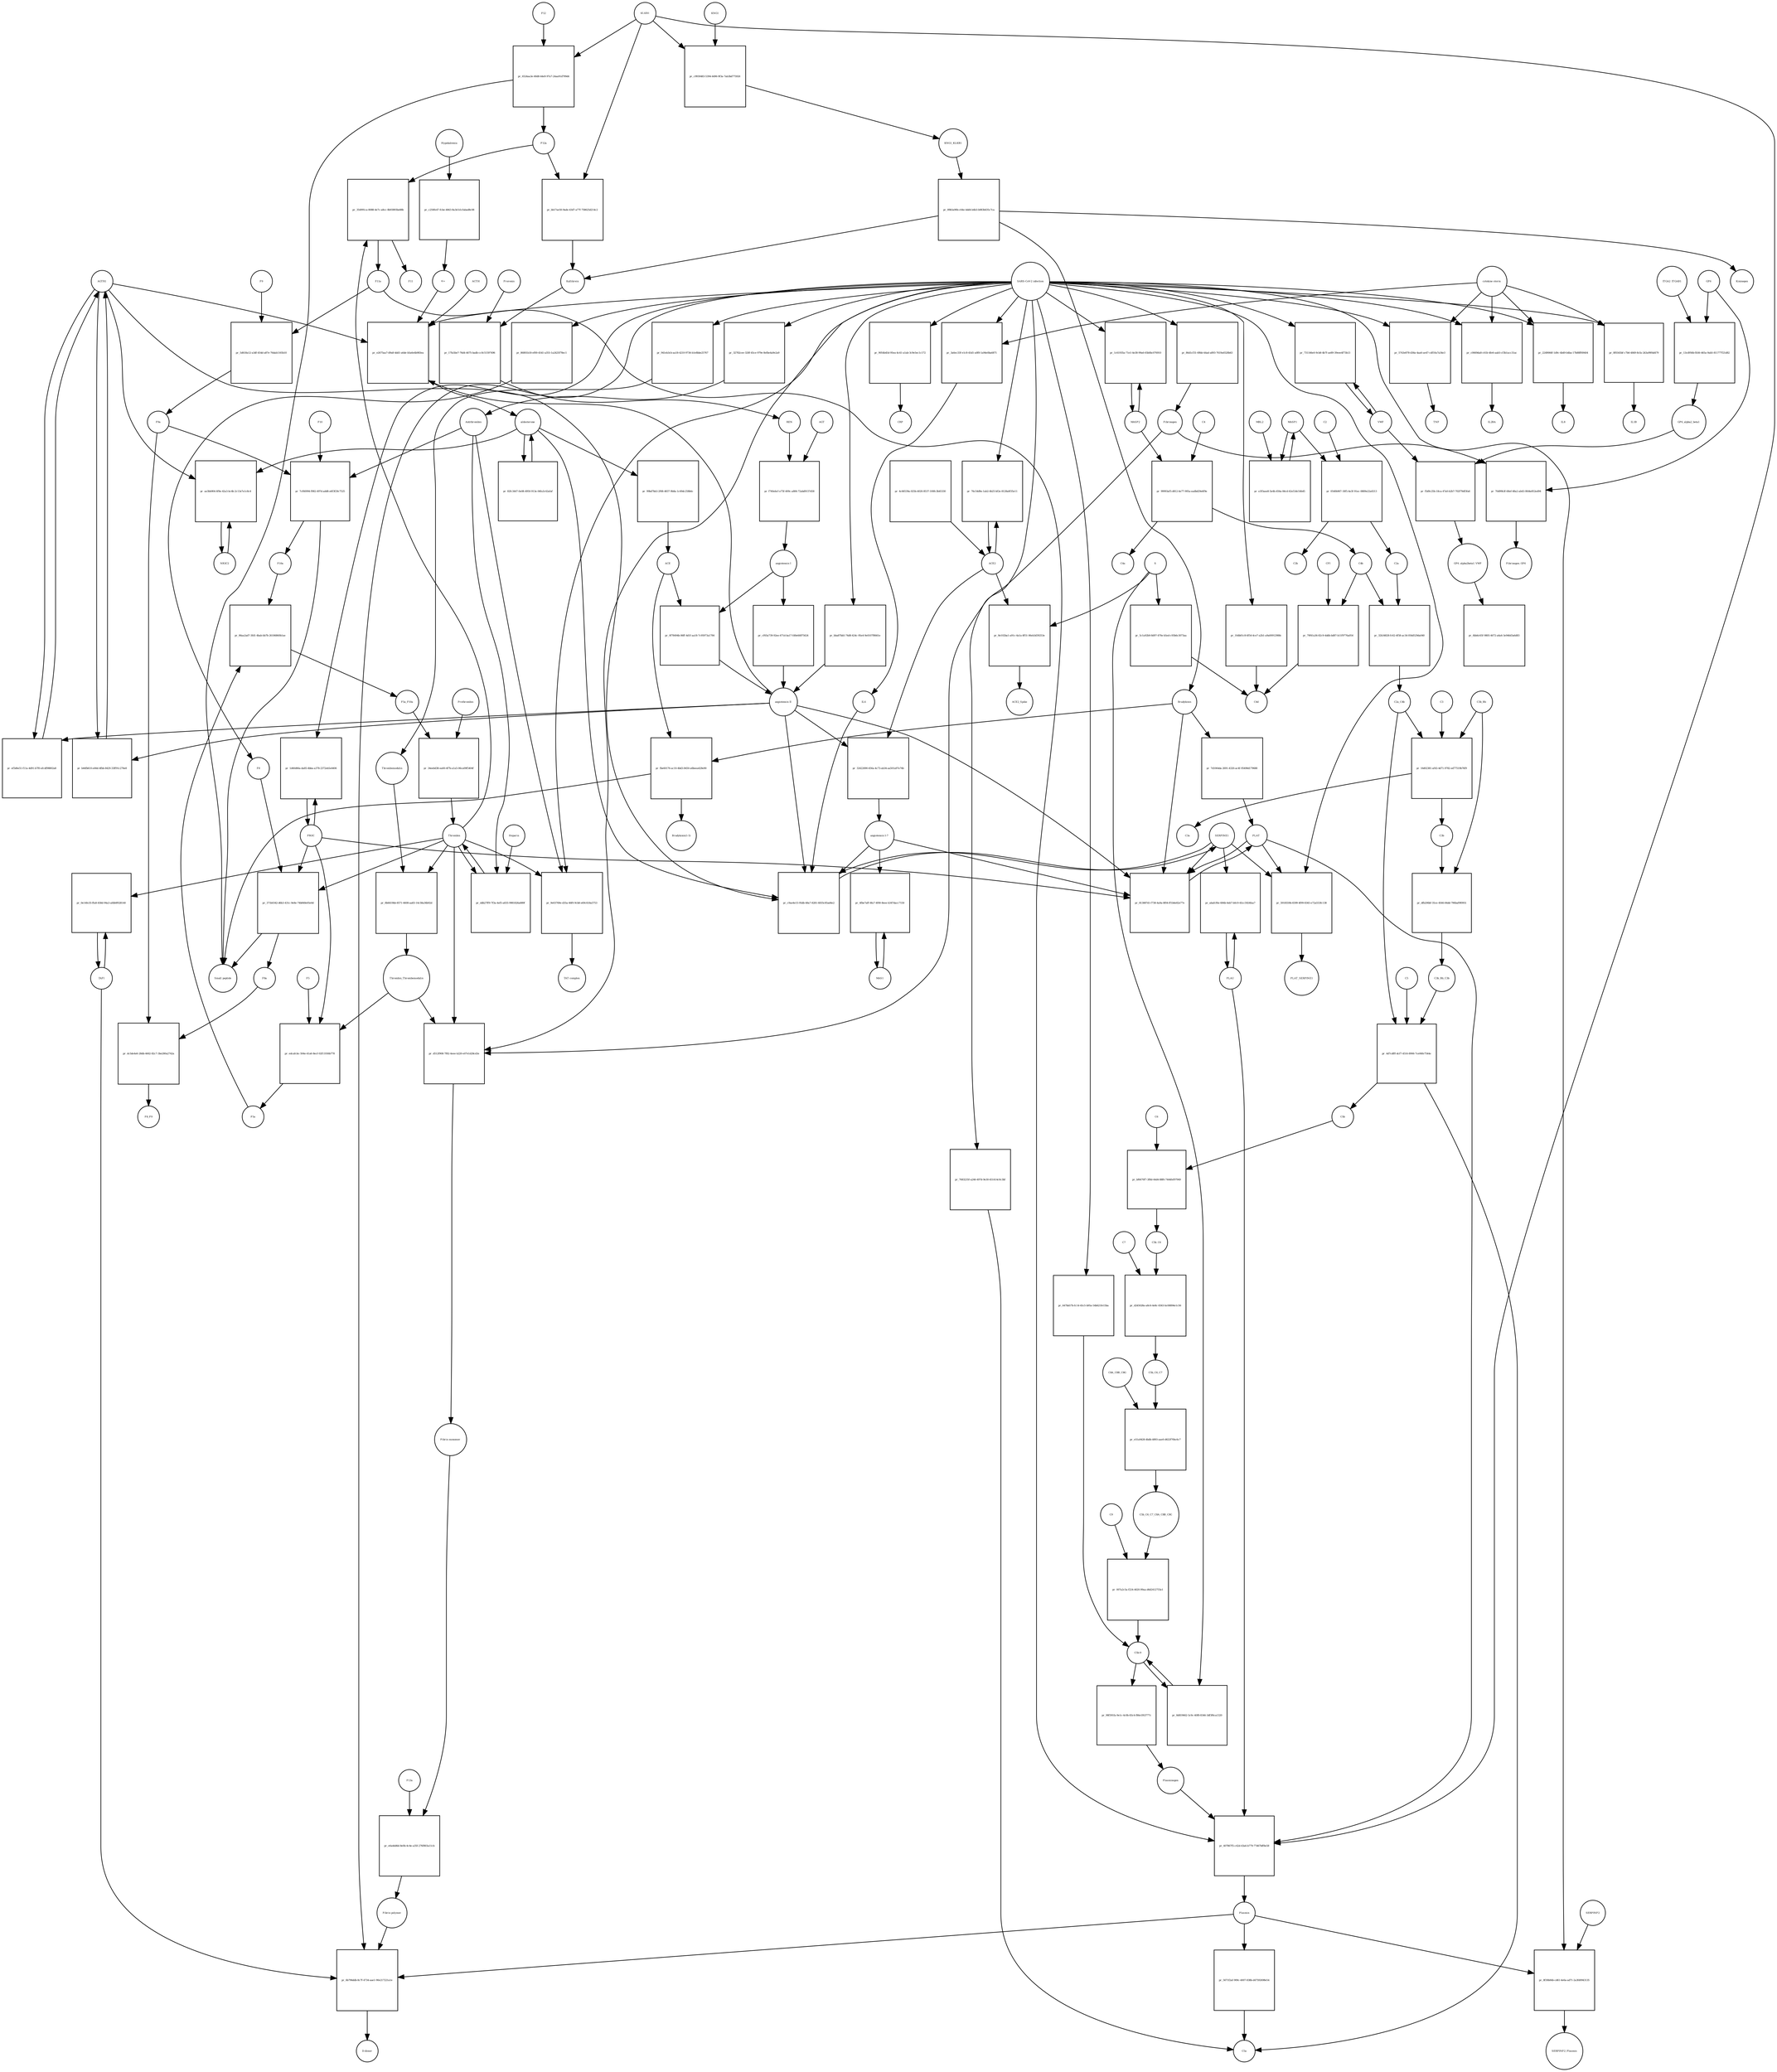 strict digraph  {
F8 [annotation="urn_miriam_hgnc_3546|urn_miriam_taxonomy_9606", bipartite=0, cls=macromolecule, fontsize=4, label=F8, shape=circle];
"pr_371b0342-d6b3-431c-9e8e-74b848e05e0d" [annotation="", bipartite=1, cls=process, fontsize=4, label="pr_371b0342-d6b3-431c-9e8e-74b848e05e0d", shape=square];
"Small peptide" [annotation=urn_miriam_mesh_D010446, bipartite=0, cls=macromolecule, fontsize=4, label="Small peptide", shape=circle];
F8a [annotation="urn_miriam_hgnc.symbol_F8|urn_miriam_mesh_D015944|urn_miriam_taxonomy_9606", bipartite=0, cls=macromolecule, fontsize=4, label=F8a, shape=circle];
Thrombin [annotation="urn_miriam_hgnc_3535|urn_miriam_taxonomy_9606", bipartite=0, cls=macromolecule, fontsize=4, label=Thrombin, shape=circle];
PROC [annotation="urn_miriam_hgnc_9451|urn_miriam_taxonomy_9606", bipartite=0, cls=macromolecule, fontsize=4, label=PROC, shape=circle];
AGTR1 [annotation=urn_miriam_hgnc_336, bipartite=0, cls=macromolecule, fontsize=4, label=AGTR1, shape=circle];
"pr_ef5d6e51-f11a-4d91-b7f0-efcdf98802a8" [annotation="", bipartite=1, cls=process, fontsize=4, label="pr_ef5d6e51-f11a-4d91-b7f0-efcdf98802a8", shape=square];
"angiotensin II" [annotation="urn_miriam_obo.chebi_CHEBI%3A2718|urn_miriam_taxonomy_9606", bipartite=0, cls="simple chemical", fontsize=4, label="angiotensin II", shape=circle];
NR3C2 [annotation="", bipartite=0, cls=macromolecule, fontsize=4, label=NR3C2, shape=circle];
"pr_ae3bb904-6f9e-42a3-bc4b-2c13e7e1c8c4" [annotation="", bipartite=1, cls=process, fontsize=4, label="pr_ae3bb904-6f9e-42a3-bc4b-2c13e7e1c8c4", shape=square];
aldosterone [annotation="urn_miriam_obo.chebi_CHEBI%3A27584", bipartite=0, cls="simple chemical", fontsize=4, label=aldosterone, shape=circle];
"pr_82fc3447-0e08-4950-913e-04fa3c42afaf" [annotation="", bipartite=1, cls=process, fontsize=4, label="pr_82fc3447-0e08-4950-913e-04fa3c42afaf", shape=square];
SERPINE1 [annotation="", bipartite=0, cls=macromolecule, fontsize=4, label=SERPINE1, shape=circle];
"pr_c9ae4e15-95db-48a7-8281-6835c85ad4e2" [annotation="", bipartite=1, cls=process, fontsize=4, label="pr_c9ae4e15-95db-48a7-8281-6835c85ad4e2", shape=square];
"angiotensin I-7" [annotation="urn_miriam_obo.chebi_CHEBI%3A55438|urn_miriam_taxonomy_9606", bipartite=0, cls="simple chemical", fontsize=4, label="angiotensin I-7", shape=circle];
IL6 [annotation="urn_miriam_hgnc_6018|urn_miriam_taxonomy_9606", bipartite=0, cls=macromolecule, fontsize=4, label=IL6, shape=circle];
"pr_e2675aa7-d9a8-4dd1-a6de-b5a6e4b983ea" [annotation="", bipartite=1, cls=process, fontsize=4, label="pr_e2675aa7-d9a8-4dd1-a6de-b5a6e4b983ea", shape=square];
"SARS-CoV-2 infection" [annotation="urn_miriam_taxonomy_2697049|urn_miriam_mesh_D012327", bipartite=0, cls=phenotype, fontsize=4, label="SARS-CoV-2 infection", shape=circle];
"K+" [annotation="urn_miriam_obo.chebi_CHEBI%3A29103", bipartite=0, cls="simple chemical", fontsize=4, label="K+", shape=circle];
ACTH [annotation=urn_miriam_hgnc_9201, bipartite=0, cls="simple chemical", fontsize=4, label=ACTH, shape=circle];
"pr_bba87bb5-74d8-424c-95e4-9e0107f8661e" [annotation="", bipartite=1, cls=process, fontsize=4, label="pr_bba87bb5-74d8-424c-95e4-9e0107f8661e", shape=square];
Bradykinin [annotation="urn_miriam_obo.chebi_CHEBI%3A3165|urn_miriam_taxonomy_9606", bipartite=0, cls=macromolecule, fontsize=4, label=Bradykinin, shape=circle];
"pr_fbe60176-ac10-4bd3-8450-a6beea428e90" [annotation="", bipartite=1, cls=process, fontsize=4, label="pr_fbe60176-ac10-4bd3-8450-a6beea428e90", shape=square];
"Bradykinin(1-5)" [annotation="urn_miriam_mesh_C079000|urn_miriam_taxonomy_9606", bipartite=0, cls=macromolecule, fontsize=4, label="Bradykinin(1-5)", shape=circle];
ACE [annotation="urn_miriam_hgnc_2707|urn_miriam_taxonomy_9606", bipartite=0, cls=macromolecule, fontsize=4, label=ACE, shape=circle];
"pr_7d1064da-2691-4320-ac4f-95498d179688" [annotation="", bipartite=1, cls=process, fontsize=4, label="pr_7d1064da-2691-4320-ac4f-95498d179688", shape=square];
PLAT [annotation="urn_miriam_hgnc_9051|urn_miriam_taxonomy_9606", bipartite=0, cls=macromolecule, fontsize=4, label=PLAT, shape=circle];
"pr_b44fb610-e66d-4fbb-8429-33ff91c276e8" [annotation="", bipartite=1, cls=process, fontsize=4, label="pr_b44fb610-e66d-4fbb-8429-33ff91c276e8", shape=square];
MAS1 [annotation="", bipartite=0, cls=macromolecule, fontsize=4, label=MAS1, shape=circle];
"pr_4fbe7aff-8fa7-4f00-8eee-b347dacc7150" [annotation="", bipartite=1, cls=process, fontsize=4, label="pr_4fbe7aff-8fa7-4f00-8eee-b347dacc7150", shape=square];
Fibrinogen [annotation="urn_miriam_pubmed_19296670|urn_miriam_obo.go_GO%3A0005577|urn_miriam_hgnc_3661|urn_miriam_hgnc_3662|urn_miriam_hgnc_3694|urn_miriam_taxonomy_9606", bipartite=0, cls=complex, fontsize=4, label=Fibrinogen, shape=circle];
"pr_70d99b3f-68ef-48a2-ab43-0fd4e852ed94" [annotation="", bipartite=1, cls=process, fontsize=4, label="pr_70d99b3f-68ef-48a2-ab43-0fd4e852ed94", shape=square];
GP6 [annotation="urn_miriam_hgnc_HGNC%3A14388|urn_miriam_taxonomy_9606", bipartite=0, cls=macromolecule, fontsize=4, label=GP6, shape=circle];
Fibrinogen_GP6 [annotation="urn_miriam_pubmed_19296670|urn_miriam_obo.go_GO%3A0005577|urn_miriam_hgnc_HGNC%3A14388|urn_miriam_taxonomy_9606", bipartite=0, cls=complex, fontsize=4, label=Fibrinogen_GP6, shape=circle];
GP6_alpha2_beta1 [annotation="urn_miriam_pubmed_25051961|urn_miriam_taxonomy_10090|urn_miriam_hgnc_14338|urn_miriam_hgnc_6137|urn_miriam_hgnc_6153", bipartite=0, cls=complex, fontsize=4, label=GP6_alpha2_beta1, shape=circle];
"pr_f5d9c25b-18ca-47a0-b2b7-702f79df3fa6" [annotation="", bipartite=1, cls=process, fontsize=4, label="pr_f5d9c25b-18ca-47a0-b2b7-702f79df3fa6", shape=square];
VWF [annotation="urn_miriam_hgnc_12726|urn_miriam_taxonomy_9606", bipartite=0, cls=macromolecule, fontsize=4, label=VWF, shape=circle];
GP6_alpha2beta1_VWF [annotation="urn_miriam_pubmed_25051961|urn_miriam_taxonomy_10090|urn_miriam_hgnc_14338|urn_miriam_hgnc_6137|urn_miriam_hgnc_6153|urn_miriam_hgnc_12726", bipartite=0, cls=complex, fontsize=4, label=GP6_alpha2beta1_VWF, shape=circle];
"pr_13cd956b-fb56-465a-9ab5-811777f21d82" [annotation="", bipartite=1, cls=process, fontsize=4, label="pr_13cd956b-fb56-465a-9ab5-811777f21d82", shape=square];
ITGA2_ITGAB1 [annotation="urn_miriam_intact_EBI-16428357|urn_miriam_hgnc_6137|urn_miriam_hgnc_6153|urn_miriam_taxonomy_9606", bipartite=0, cls=complex, fontsize=4, label=ITGA2_ITGAB1, shape=circle];
"pr_6bb6c65f-9805-4672-a6a4-3e946d3a6d83" [annotation="", bipartite=1, cls="omitted process", fontsize=4, label="pr_6bb6c65f-9805-4672-a6a4-3e946d3a6d83", shape=square];
"Fibrin polymer" [annotation="urn_miriam_mesh_C465961|urn_miriam_taxonomy_9606", bipartite=0, cls=macromolecule, fontsize=4, label="Fibrin polymer", shape=circle];
"pr_6b796ddb-8c7f-4734-aae1-90e217221a1e" [annotation="", bipartite=1, cls=process, fontsize=4, label="pr_6b796ddb-8c7f-4734-aae1-90e217221a1e", shape=square];
"D-dimer" [annotation="urn_miriam_pubmed_19008457|urn_miriam_mesh_C036309|urn_miriam_taxonomy_9606", bipartite=0, cls=macromolecule, fontsize=4, label="D-dimer", shape=circle];
Plasmin [annotation="urn_miriam_hgnc.symbol_PLG|urn_miriam_mesh_D005341|urn_miriam_brenda_3.4.21.7|urn_miriam_taxonomy_9606", bipartite=0, cls=macromolecule, fontsize=4, label=Plasmin, shape=circle];
TAFI [annotation="urn_miriam_hgnc_1546|urn_miriam_taxonomy_9606", bipartite=0, cls=macromolecule, fontsize=4, label=TAFI, shape=circle];
"Fibrin monomer" [annotation="urn_miriam_mesh_C011468|urn_miriam_taxonomy_9606", bipartite=0, cls=macromolecule, fontsize=4, label="Fibrin monomer", shape=circle];
"pr_e6a4dd6d-8e0b-4c4e-a35f-276f803a11cb" [annotation="", bipartite=1, cls=process, fontsize=4, label="pr_e6a4dd6d-8e0b-4c4e-a35f-276f803a11cb", shape=square];
F13a [annotation="urn_miriam_hgnc.symbol_F13|urn_miriam_mesh_D026122|urn_miriam_brenda_2.3.2.13|urn_miriam_taxonomy_9606", bipartite=0, cls=macromolecule, fontsize=4, label=F13a, shape=circle];
"pr_5743e878-d36a-4aa6-ae47-cdf10a7a34e3" [annotation="", bipartite=1, cls=process, fontsize=4, label="pr_5743e878-d36a-4aa6-ae47-cdf10a7a34e3", shape=square];
TNF [annotation="urn_miriam_hgnc_11892|urn_miriam_taxonomy_9606", bipartite=0, cls=macromolecule, fontsize=4, label=TNF, shape=circle];
"cytokine storm" [annotation="urn_miriam_pubmed_2504360|urn_miriam_taxonomy_9606", bipartite=0, cls=phenotype, fontsize=4, label="cytokine storm", shape=circle];
"pr_5671f2af-909c-4007-838b-d47592698e54" [annotation="", bipartite=1, cls=process, fontsize=4, label="pr_5671f2af-909c-4007-838b-d47592698e54", shape=square];
C5a [annotation="urn_miriam_hgnc.symbol_C5|urn_miriam_mesh_D015936|urn_miriam_taxonomy_9606", bipartite=0, cls=macromolecule, fontsize=4, label=C5a, shape=circle];
"pr_98f391fa-9e1c-4c0b-83c4-f86e1f63777c" [annotation="", bipartite=1, cls=process, fontsize=4, label="pr_98f391fa-9e1c-4c0b-83c4-f86e1f63777c", shape=square];
Plasminogen [annotation="urn_miriam_hgnc_9071|urn_miriam_taxonomy_9606", bipartite=0, cls=macromolecule, fontsize=4, label=Plasminogen, shape=circle];
"C5b-9" [annotation="urn_miriam_obo.go_GO%3A0005579|urn_miriam_mesh_D015938|urn_miriam_mesh_D050776|urn_miriam_hgnc_1339|urn_miriam_hgnc_1346|urn_miriam_hgnc_1352|urn_miriam_hgnc_1353|urn_miriam_hgnc_1354|urn_miriam_hgnc_1358|urn_miriam_taxonomy_9606", bipartite=0, cls=complex, fontsize=4, label="C5b-9", shape=circle];
C2 [annotation="urn_miriam_hgnc_1248|urn_miriam_taxonomy_9606", bipartite=0, cls=macromolecule, fontsize=4, label=C2, shape=circle];
"pr_0540b967-18f5-4e3f-91ec-0889e22a0213" [annotation="", bipartite=1, cls=process, fontsize=4, label="pr_0540b967-18f5-4e3f-91ec-0889e22a0213", shape=square];
C2a [annotation="urn_miriam_hgnc.symbol_C2|urn_miriam_mesh_D050678|urn_miriam_taxonomy_9606", bipartite=0, cls=macromolecule, fontsize=4, label=C2a, shape=circle];
C2b [annotation="urn_miriam_hgnc.symbol_C2|urn_miriam_mesh_D050679|urn_miriam_taxonomy_9606", bipartite=0, cls=macromolecule, fontsize=4, label=C2b, shape=circle];
MASP1 [annotation="urn_miriam_hgnc_6901|urn_miriam_taxonomy_9606", bipartite=0, cls=macromolecule, fontsize=4, label=MASP1, shape=circle];
"pr_c0669da8-c61b-4fe6-aab5-cf3b1acc31ac" [annotation="", bipartite=1, cls=process, fontsize=4, label="pr_c0669da8-c61b-4fe6-aab5-cf3b1acc31ac", shape=square];
IL2RA [annotation="urn_miriam_hgnc_6008|urn_miriam_taxonomy_9606", bipartite=0, cls=macromolecule, fontsize=4, label=IL2RA, shape=circle];
"pr_2249066f-1d9c-4b49-b4ba-17b88ff69404" [annotation="", bipartite=1, cls=process, fontsize=4, label="pr_2249066f-1d9c-4b49-b4ba-17b88ff69404", shape=square];
IL8 [annotation="urn_miriam_hgnc_6025|urn_miriam_taxonomy_9606", bipartite=0, cls=macromolecule, fontsize=4, label=IL8, shape=circle];
"pr_7683235f-a246-497d-9e30-451414c0c3bf" [annotation="", bipartite=1, cls=process, fontsize=4, label="pr_7683235f-a246-497d-9e30-451414c0c3bf", shape=square];
"pr_3a6ec33f-e1c8-45d1-a0f8-1a94e0ba6871" [annotation="", bipartite=1, cls=process, fontsize=4, label="pr_3a6ec33f-e1c8-45d1-a0f8-1a94e0ba6871", shape=square];
"pr_8f0345bf-c7b6-4849-8cfa-243a99f4d479" [annotation="", bipartite=1, cls=process, fontsize=4, label="pr_8f0345bf-c7b6-4849-8cfa-243a99f4d479", shape=square];
IL1B [annotation="urn_miriam_hgnc_5992|urn_miriam_taxonomy_9606", bipartite=0, cls=macromolecule, fontsize=4, label=IL1B, shape=circle];
Prorenin [annotation="urn_miriam_hgnc_9958|urn_miriam_taxonomy_9606", bipartite=0, cls=macromolecule, fontsize=4, label=Prorenin, shape=circle];
"pr_17fa5be7-76d4-4675-badb-cc0c51597496" [annotation="", bipartite=1, cls=process, fontsize=4, label="pr_17fa5be7-76d4-4675-badb-cc0c51597496", shape=square];
REN [annotation="urn_miriam_hgnc.symbol_REN|urn_miriam_taxonomy_9606", bipartite=0, cls=macromolecule, fontsize=4, label=REN, shape=circle];
Kallikrein [annotation="urn_miriam_hgnc.symbol_KLKB1|urn_miriam_mesh_D020842|urn_miriam_brenda_3.4.21.34|urn_miriam_taxonomy_9606", bipartite=0, cls=macromolecule, fontsize=4, label=Kallikrein, shape=circle];
KLKB1 [annotation="urn_miriam_hgnc_6371|urn_miriam_taxonomy_9606", bipartite=0, cls=macromolecule, fontsize=4, label=KLKB1, shape=circle];
"pr_bb17ae50-9ade-43d7-a77f-758625d214c2" [annotation="", bipartite=1, cls=process, fontsize=4, label="pr_bb17ae50-9ade-43d7-a77f-758625d214c2", shape=square];
F12a [annotation="urn_miriam_hgnc.symbol_F12|urn_miriam_mesh_D015956|urn_miriam_brenda_3.4.21.38|urn_miriam_taxonomy_9606", bipartite=0, cls=macromolecule, fontsize=4, label=F12a, shape=circle];
"pr_941eb3cb-aa18-4210-9736-b1e8bbe25767" [annotation="", bipartite=1, cls=process, fontsize=4, label="pr_941eb3cb-aa18-4210-9736-b1e8bbe25767", shape=square];
Thrombomodulin [annotation="urn_miriam_hgnc_11784|urn_miriam_taxonomy_9606", bipartite=0, cls=macromolecule, fontsize=4, label=Thrombomodulin, shape=circle];
"pr_8f30b84b-cd61-4e6a-ad71-2a3fd0943135" [annotation="", bipartite=1, cls=process, fontsize=4, label="pr_8f30b84b-cd61-4e6a-ad71-2a3fd0943135", shape=square];
SERPINF2 [annotation="urn_miriam_hgnc_9075|urn_miriam_taxonomy_9606", bipartite=0, cls=macromolecule, fontsize=4, label=SERPINF2, shape=circle];
SERPINF2_Plasmin [annotation="urn_miriam_pubmed_2437112|urn_miriam_biogrid_314240|urn_miriam_hgnc_9075|urn_miriam_mesh_D005341|urn_miriam_taxonomy_9606", bipartite=0, cls=complex, fontsize=4, label=SERPINF2_Plasmin, shape=circle];
"pr_10db01c8-6f54-4ce7-a2b1-a9a00912988c" [annotation="", bipartite=1, cls=process, fontsize=4, label="pr_10db01c8-6f54-4ce7-a2b1-a9a00912988c", shape=square];
C4d [annotation="urn_miriam_hgnc.symbol_C4b|urn_miriam_mesh_C032261|urn_miriam_taxonomy_9606", bipartite=0, cls=macromolecule, fontsize=4, label=C4d, shape=circle];
"pr_647bb57b-fc14-45c5-b95a-54b621fe15ba" [annotation="", bipartite=1, cls=process, fontsize=4, label="pr_647bb57b-fc14-45c5-b95a-54b621fe15ba", shape=square];
"pr_1d40d66a-da85-4bba-a378-2372eb5e4406" [annotation="", bipartite=1, cls=process, fontsize=4, label="pr_1d40d66a-da85-4bba-a378-2372eb5e4406", shape=square];
"pr_731166e0-9cb8-4b7f-ae89-39eee4f73b13" [annotation="", bipartite=1, cls=process, fontsize=4, label="pr_731166e0-9cb8-4b7f-ae89-39eee4f73b13", shape=square];
"pr_9054b45d-95ea-4c41-a1ab-3c9e5ec1c172" [annotation="", bipartite=1, cls=process, fontsize=4, label="pr_9054b45d-95ea-4c41-a1ab-3c9e5ec1c172", shape=square];
CRP [annotation="urn_miriam_hgnc_2367|urn_miriam_taxonomy_9606", bipartite=0, cls=macromolecule, fontsize=4, label=CRP, shape=circle];
"pr_8d819662-5c9c-40f8-8346-3df3f6ca1320" [annotation="", bipartite=1, cls=process, fontsize=4, label="pr_8d819662-5c9c-40f8-8346-3df3f6ca1320", shape=square];
S [annotation="urn_miriam_uniprot_P0DTC2|urn_miriam_uniprot_P59594|urn_miriam_taxonomy_2697049", bipartite=0, cls=macromolecule, fontsize=4, label=S, shape=circle];
"pr_5c1a92b9-8d97-470e-b5ed-c93b6c3073aa" [annotation="", bipartite=1, cls=process, fontsize=4, label="pr_5c1a92b9-8d97-470e-b5ed-c93b6c3073aa", shape=square];
"pr_32422690-456a-4c73-ab34-aa501a97e74b" [annotation="", bipartite=1, cls=process, fontsize=4, label="pr_32422690-456a-4c73-ab34-aa501a97e74b", shape=square];
ACE2 [annotation="urn_miriam_hgnc_13557|urn_miriam_taxonomy_9606", bipartite=0, cls=macromolecule, fontsize=4, label=ACE2, shape=circle];
"pr_4c66539a-025b-4020-8537-100fc3b45330" [annotation="", bipartite=1, cls=process, fontsize=4, label="pr_4c66539a-025b-4020-8537-100fc3b45330", shape=square];
"pr_8e102ba1-a91c-4a1a-8f51-06eb3d39253e" [annotation="", bipartite=1, cls=process, fontsize=4, label="pr_8e102ba1-a91c-4a1a-8f51-06eb3d39253e", shape=square];
ACE2_Spike [annotation="urn_miriam_pdb_6CS2|urn_miriam_hgnc_13557|urn_miriam_uniprot_P0DTC2|urn_miriam_taxonomy_9606|urn_miriam_taxonomy_2697049", bipartite=0, cls=complex, fontsize=4, label=ACE2_Spike, shape=circle];
"pr_76c54d9e-1ab2-4b25-bf2e-8128a0f35e11" [annotation="", bipartite=1, cls=process, fontsize=4, label="pr_76c54d9e-1ab2-4b25-bf2e-8128a0f35e11", shape=square];
"pr_32782cee-320f-45ce-979e-8efbe4a9e2a9" [annotation="", bipartite=1, cls=process, fontsize=4, label="pr_32782cee-320f-45ce-979e-8efbe4a9e2a9", shape=square];
Antithrombin [annotation="urn_miriam_hgnc_775|urn_miriam_taxonomy_9606", bipartite=0, cls=macromolecule, fontsize=4, label=Antithrombin, shape=circle];
"pr_86801b18-ef00-4541-a355-1a2425f78ec1" [annotation="", bipartite=1, cls=process, fontsize=4, label="pr_86801b18-ef00-4541-a355-1a2425f78ec1", shape=square];
C4b [annotation="urn_miriam_hgnc_1324|urn_miriam_taxonomy_9606", bipartite=0, cls=macromolecule, fontsize=4, label=C4b, shape=circle];
"pr_79f41a36-82c9-4ddb-bd87-b11f9776a054" [annotation="", bipartite=1, cls=process, fontsize=4, label="pr_79f41a36-82c9-4ddb-bd87-b11f9776a054", shape=square];
CFI [annotation="urn_miriam_hgnc_2771|urn_miriam_taxonomy_9606", bipartite=0, cls=macromolecule, fontsize=4, label=CFI, shape=circle];
C3b [annotation="urn_miriam_hgnc.symbol_C3|urn_miriam_mesh_D003179|urn_miriam_taxonomy_9606", bipartite=0, cls=macromolecule, fontsize=4, label=C3b, shape=circle];
"pr_dfb206bf-35ce-4566-84dd-796baf9f0951" [annotation="", bipartite=1, cls=process, fontsize=4, label="pr_dfb206bf-35ce-4566-84dd-796baf9f0951", shape=square];
C3b_Bb [annotation="urn_miriam_pubmed_12440962|urn_miriam_brenda_3.4.21.47|urn_miriam_mesh_D051561|urn_miriam_mesh_D003179|urn_miriam_hgnc_1037|urn_miriam_taxonomy_9606", bipartite=0, cls=complex, fontsize=4, label=C3b_Bb, shape=circle];
C3b_Bb_C3b [annotation="urn_miriam_pubmed_12440962|urn_miriam_brenda_34.4.21.47|urn_miriam_mesh_D051566|urn_miriam_mesh_D003179|urn_miriam_hgnc_1037|urn_miriam_taxonomy_9606", bipartite=0, cls=complex, fontsize=4, label=C3b_Bb_C3b, shape=circle];
"pr_32b34828-fc62-4f58-ac34-056d529da040" [annotation="", bipartite=1, cls=process, fontsize=4, label="pr_32b34828-fc62-4f58-ac34-056d529da040", shape=square];
C2a_C4b [annotation="urn_miriam_mesh_D051574|urn_miriam_brenda_3.4.21.43|urn_miriam_mesh_D050678|urn_miriam_hgnc_1324|urn_miriam_taxonomy_9606", bipartite=0, cls=complex, fontsize=4, label=C2a_C4b, shape=circle];
C4 [annotation="urn_miriam_mesh_D00318|urn_miriam_taxonomy_9606", bipartite=0, cls=macromolecule, fontsize=4, label=C4, shape=circle];
"pr_99993af5-d812-4e77-905a-eadbd29e6f9e" [annotation="", bipartite=1, cls=process, fontsize=4, label="pr_99993af5-d812-4e77-905a-eadbd29e6f9e", shape=square];
C4a [annotation="urn_miriam_hgnc_1323|urn_miriam_taxonomy_9606", bipartite=0, cls=macromolecule, fontsize=4, label=C4a, shape=circle];
MASP2 [annotation="urn_miriam_hgnc_6902|urn_miriam_taxonomy_9606", bipartite=0, cls=macromolecule, fontsize=4, label=MASP2, shape=circle];
"pr_e3f3aee8-5e4b-456a-84cd-42e53dc54b45" [annotation="", bipartite=1, cls=process, fontsize=4, label="pr_e3f3aee8-5e4b-456a-84cd-42e53dc54b45", shape=square];
MBL2 [annotation="urn_miriam_hgnc_6902|urn_miriam_taxonomy_9606", bipartite=0, cls=macromolecule, fontsize=4, label=MBL2, shape=circle];
"pr_1c61935a-71e1-4e38-99a6-65b0bc076910" [annotation="", bipartite=1, cls=process, fontsize=4, label="pr_1c61935a-71e1-4e38-99a6-65b0bc076910", shape=square];
PLAU [annotation="urn_miriam_hgnc_9052|urn_miriam_taxonomy_9606", bipartite=0, cls=macromolecule, fontsize=4, label=PLAU, shape=circle];
"pr_abafcf6e-684b-4eb7-b0c9-45cc5924faa7" [annotation="", bipartite=1, cls=process, fontsize=4, label="pr_abafcf6e-684b-4eb7-b0c9-45cc5924faa7", shape=square];
C5b_C6_C7_C8A_C8B_C8G [annotation="urn_miriam_pubmed_28630159|urn_miriam_mesh_C042295|urn_miriam_mesh_D050776|urn_miriam_hgnc_1339|urn_miriam_hgnc_1352|urn_miriam_hgnc_1353|urn_miriam_hgnc_1354|urn_miriam_taxonomy_9606", bipartite=0, cls=complex, fontsize=4, label=C5b_C6_C7_C8A_C8B_C8G, shape=circle];
"pr_007a2c5a-f224-4620-99aa-d6d2412755e1" [annotation="", bipartite=1, cls=process, fontsize=4, label="pr_007a2c5a-f224-4620-99aa-d6d2412755e1", shape=square];
C9 [annotation="urn_miriam_hgnc_1358|urn_miriam_taxonomy_9606", bipartite=0, cls=macromolecule, fontsize=4, label=C9, shape=circle];
C5b_C6_C7 [annotation="urn_miriam_pubmed_28630159|urn_miriam_mesh_C037453|urn_miriam_mesh_D050776|urn_miriam_hgnc_1339|urn_miriam_hgnc_1346|urn_miriam_taxonomy_9606", bipartite=0, cls=complex, fontsize=4, label=C5b_C6_C7, shape=circle];
"pr_e51a9428-4bdb-4893-aae0-d622f70bc6c7" [annotation="", bipartite=1, cls=process, fontsize=4, label="pr_e51a9428-4bdb-4893-aae0-d622f70bc6c7", shape=square];
C8A_C8B_C8G [annotation="urn_miriam_mesh_D003185|urn_miriam_hgnc_1353|urn_miriam_hgnc_1352|urn_miriam_hgnc_1354|urn_miriam_taxonomy_9606", bipartite=0, cls=complex, fontsize=4, label=C8A_C8B_C8G, shape=circle];
C5b_C6 [annotation="urn_miriam_mesh_C050974|urn_miriam_mesh_D050776|urn_miriam_hgnc_1339|urn_miriam_taxonomy_9606", bipartite=0, cls=complex, fontsize=4, label=C5b_C6, shape=circle];
"pr_d245028a-a8c6-4e8c-8363-bc08894e1c56" [annotation="", bipartite=1, cls=process, fontsize=4, label="pr_d245028a-a8c6-4e8c-8363-bc08894e1c56", shape=square];
C7 [annotation="urn_miriam_hgnc_HGNC%3A1346|urn_miriam_taxonomy_9606", bipartite=0, cls=macromolecule, fontsize=4, label=C7, shape=circle];
C5b [annotation="urn_miriam_hgnc.symbol_C5|urn_miriam_mesh_D050776|urn_miriam_taxonomy_9606", bipartite=0, cls=macromolecule, fontsize=4, label=C5b, shape=circle];
"pr_bf6670f7-3f8d-44d4-88f6-7444fef97949" [annotation="", bipartite=1, cls=process, fontsize=4, label="pr_bf6670f7-3f8d-44d4-88f6-7444fef97949", shape=square];
C6 [annotation="urn_miriam_hgnc_1339|urn_miriam_taxonomy_9606", bipartite=0, cls=macromolecule, fontsize=4, label=C6, shape=circle];
C5 [annotation="urn_miriam_hgnc_1331|urn_miriam_taxonomy_9606", bipartite=0, cls=macromolecule, fontsize=4, label=C5, shape=circle];
"pr_4d7cdfff-dcf7-4516-8906-7ce06fe7544e" [annotation="", bipartite=1, cls=process, fontsize=4, label="pr_4d7cdfff-dcf7-4516-8906-7ce06fe7544e", shape=square];
C3 [annotation="urn_miriam_hgnc_1318|urn_miriam_taxonomy_9606", bipartite=0, cls=macromolecule, fontsize=4, label=C3, shape=circle];
"pr_16d02381-af43-4d71-9782-ed77519b76f9" [annotation="", bipartite=1, cls=process, fontsize=4, label="pr_16d02381-af43-4d71-9782-ed77519b76f9", shape=square];
C3a [annotation="urn_miriam_hgnc.symbol_C3|urn_miriam_mesh_D015926|urn_miriam_taxonomy_9606", bipartite=0, cls=macromolecule, fontsize=4, label=C3a, shape=circle];
"pr_8b6619bb-8571-4608-aa83-14c58a36b92d" [annotation="", bipartite=1, cls=process, fontsize=4, label="pr_8b6619bb-8571-4608-aa83-14c58a36b92d", shape=square];
Thrombin_Thrombomodulin [annotation="urn_miriam_pubmed_6282863|urn_miriam_taxonomy_9986|urn_miriam_biogrid_283352|urn_miriam_mesh_D013917|urn_miriam_hgnc_11784", bipartite=0, cls=complex, fontsize=4, label=Thrombin_Thrombomodulin, shape=circle];
"pr_d512f908-7f82-4eee-b220-e07e1d28cd3e" [annotation="", bipartite=1, cls=process, fontsize=4, label="pr_d512f908-7f82-4eee-b220-e07e1d28cd3e", shape=square];
KNG1_KLKB1 [annotation="urn_miriam_pubmed_17598838|urn_miriam_intact_EBI-10087151|urn_miriam_hgnc_6371|urn_miriam_hgnc_6383|urn_miriam_taxonomy_9606", bipartite=0, cls=complex, fontsize=4, label=KNG1_KLKB1, shape=circle];
"pr_89b5a90b-c64e-4dd4-b4b3-b083b635c7ca" [annotation="", bipartite=1, cls=process, fontsize=4, label="pr_89b5a90b-c64e-4dd4-b4b3-b083b635c7ca", shape=square];
Kininogen [annotation="urn_miriam_hgnc.symbol_KNG1|urn_miriam_mesh_D019679|urn_miriam_taxonomy_9606", bipartite=0, cls=macromolecule, fontsize=4, label=Kininogen, shape=circle];
"pr_86d1cf31-69bb-44ad-a893-7619a6528b63" [annotation="", bipartite=1, cls=process, fontsize=4, label="pr_86d1cf31-69bb-44ad-a893-7619a6528b63", shape=square];
"angiotensin I" [annotation="urn_miriam_obo.chebi_CHEBI%3A2718|urn_miriam_taxonomy_9606", bipartite=0, cls="simple chemical", fontsize=4, label="angiotensin I", shape=circle];
"pr_cf65a739-92ee-471d-ba17-fd0e66875624" [annotation="", bipartite=1, cls=process, fontsize=4, label="pr_cf65a739-92ee-471d-ba17-fd0e66875624", shape=square];
"pr_5918559b-6599-4f99-8345-e72a553fc138" [annotation="", bipartite=1, cls=process, fontsize=4, label="pr_5918559b-6599-4f99-8345-e72a553fc138", shape=square];
PLAT_SERPINE1 [annotation="urn_miriam_pubmed_22449964|urn_miriam_intact_EBI-7800882|urn_miriam_hgnc_9051|urn_miriam_hgnc_8593|urn_miriam_taxonomy_9606", bipartite=0, cls=complex, fontsize=4, label=PLAT_SERPINE1, shape=circle];
"pr_0e14fe35-ffa8-458d-94a3-afdb0f028140" [annotation="", bipartite=1, cls=process, fontsize=4, label="pr_0e14fe35-ffa8-458d-94a3-afdb0f028140", shape=square];
"pr_813887d1-f738-4a9a-8f04-ff1b6e82e77e" [annotation="", bipartite=1, cls=process, fontsize=4, label="pr_813887d1-f738-4a9a-8f04-ff1b6e82e77e", shape=square];
"pr_9e03769e-d35a-46f0-9cb8-e69c618a5753" [annotation="", bipartite=1, cls=process, fontsize=4, label="pr_9e03769e-d35a-46f0-9cb8-e69c618a5753", shape=square];
"TAT complex" [annotation="urn_miriam_pubmed_22930518|urn_miriam_mesh_C046193|urn_miriam_mesh_D013917|urn_miriam_hgnc_775|urn_miriam_taxonomy_9606", bipartite=0, cls=complex, fontsize=4, label="TAT complex", shape=circle];
"pr_407867f5-c42d-43a6-b779-77d67bff8e58" [annotation="", bipartite=1, cls=process, fontsize=4, label="pr_407867f5-c42d-43a6-b779-77d67bff8e58", shape=square];
F11a [annotation="urn_miriam_hgnc.symbol_F11|urn_miriam_mesh_D015945|urn_miriam_brenda_3.4.21.27|urn_miriam_taxonomy_9606", bipartite=0, cls=macromolecule, fontsize=4, label=F11a, shape=circle];
"pr_ddb27ff9-7f3a-4ef5-a835-9981826a889f" [annotation="", bipartite=1, cls=process, fontsize=4, label="pr_ddb27ff9-7f3a-4ef5-a835-9981826a889f", shape=square];
Heparin [annotation="urn_miriam_pubmed_708377|urn_miriam_obo.chebi_CHEBI%3A28304|urn_miriam_taxonomy_9606", bipartite=0, cls="simple chemical", fontsize=4, label=Heparin, shape=circle];
Prothrombin [annotation="urn_miriam_hgnc_3535|urn_miriam_taxonomy_9606", bipartite=0, cls=macromolecule, fontsize=4, label=Prothrombin, shape=circle];
"pr_34eebd38-ea60-4f7b-a1a5-06ca09f5404f" [annotation="", bipartite=1, cls=process, fontsize=4, label="pr_34eebd38-ea60-4f7b-a1a5-06ca09f5404f", shape=square];
F5a_F10a [annotation="urn_miriam_pubmed_2303476|urn_miriam_mesh_C022475|urn_miriam_mesh_D15943|urn_miriam_mesh_D015951|urn_miriam_taxonomy_9606", bipartite=0, cls=complex, fontsize=4, label=F5a_F10a, shape=circle];
F10a [annotation="urn_miriam_hgnc.symbol_F10|urn_miriam_mesh_D015951|urn_miriam_brenda_3.4.21.6|urn_miriam_taxonomy_9606", bipartite=0, cls=macromolecule, fontsize=4, label=F10a, shape=circle];
"pr_86aa2ad7-3fd1-4bab-bb7b-26186860b1ae" [annotation="", bipartite=1, cls=process, fontsize=4, label="pr_86aa2ad7-3fd1-4bab-bb7b-26186860b1ae", shape=square];
F5a [annotation="urn_miriam_hgnc.symbol_F5|urn_miriam_mesh_D015943|urn_miriam_taxonomy_9606", bipartite=0, cls=macromolecule, fontsize=4, label=F5a, shape=circle];
F5 [annotation="urn_miriam_hgnc_3541|urn_miriam_taxonomy_9606", bipartite=0, cls=macromolecule, fontsize=4, label=F5, shape=circle];
"pr_edcafcbc-504e-41a6-8ecf-02f11936b778" [annotation="", bipartite=1, cls=process, fontsize=4, label="pr_edcafcbc-504e-41a6-8ecf-02f11936b778", shape=square];
F9a [annotation="urn_miriam_hgnc.symbol_F9|urn_miriam_mesh_D015949|urn_miriam_taxonomy_9606", bipartite=0, cls=macromolecule, fontsize=4, label=F9a, shape=circle];
"pr_dc5de4e6-28db-4662-82c7-3be280a2742a" [annotation="", bipartite=1, cls=process, fontsize=4, label="pr_dc5de4e6-28db-4662-82c7-3be280a2742a", shape=square];
F8_F9 [annotation="urn_miriam_pubmed_22471307|urn_miriam_hgnc_3546|urn_miriam_hgnc_35531|urn_miriam_intact_EBI-11621595|urn_miriam_taxonomy_9606", bipartite=0, cls=complex, fontsize=4, label=F8_F9, shape=circle];
F9 [annotation="urn_miriam_hgnc_35531|urn_miriam_taxonomy_9606", bipartite=0, cls=macromolecule, fontsize=4, label=F9, shape=circle];
"pr_5d618a12-a3df-454d-a87e-76dab1165b10" [annotation="", bipartite=1, cls=process, fontsize=4, label="pr_5d618a12-a3df-454d-a87e-76dab1165b10", shape=square];
"pr_c9930483-5394-4496-9f3a-7ab3bd775926" [annotation="", bipartite=1, cls=process, fontsize=4, label="pr_c9930483-5394-4496-9f3a-7ab3bd775926", shape=square];
KNG1 [annotation="urn_miriam_hgnc.symbol_6383|urn_miriam_taxonomy_9606", bipartite=0, cls=macromolecule, fontsize=4, label=KNG1, shape=circle];
"pr_354991ca-8088-4e7c-a8cc-8b93893be88b" [annotation="", bipartite=1, cls=process, fontsize=4, label="pr_354991ca-8088-4e7c-a8cc-8b93893be88b", shape=square];
F11 [annotation="urn_miriam_hgnc_3529|urn_miriam_taxonomy_9606", bipartite=0, cls=macromolecule, fontsize=4, label=F11, shape=circle];
F12 [annotation="urn_miriam_hgnc_3530|urn_miriam_taxonomy_9606", bipartite=0, cls=macromolecule, fontsize=4, label=F12, shape=circle];
"pr_6524aa3e-60d8-44e9-97a7-24aa91d799d4" [annotation="", bipartite=1, cls=process, fontsize=4, label="pr_6524aa3e-60d8-44e9-97a7-24aa91d799d4", shape=square];
"pr_0f78494b-06ff-4d1f-aa18-7c95973a1784" [annotation="", bipartite=1, cls=process, fontsize=4, label="pr_0f78494b-06ff-4d1f-aa18-7c95973a1784", shape=square];
F10 [annotation="urn_miriam_hgnc_3528|urn_miriam_taxonomy_9606", bipartite=0, cls=macromolecule, fontsize=4, label=F10, shape=circle];
"pr_7cf66994-f982-497d-add8-e6f3f29c7525" [annotation="", bipartite=1, cls=process, fontsize=4, label="pr_7cf66994-f982-497d-add8-e6f3f29c7525", shape=square];
AGT [annotation="urn_miriam_hgnc_333|urn_miriam_taxonomy_9606", bipartite=0, cls=macromolecule, fontsize=4, label=AGT, shape=circle];
"pr_f740ebcf-e75f-409c-a806-72abd9157d58" [annotation="", bipartite=1, cls=process, fontsize=4, label="pr_f740ebcf-e75f-409c-a806-72abd9157d58", shape=square];
"pr_99bd7bb3-2f68-4837-9b8a-1c49dc258b6c" [annotation="", bipartite=1, cls=process, fontsize=4, label="pr_99bd7bb3-2f68-4837-9b8a-1c49dc258b6c", shape=square];
"pr_c250fe47-fcbe-4843-8a3d-b1cfabad8c08" [annotation="", bipartite=1, cls=process, fontsize=4, label="pr_c250fe47-fcbe-4843-8a3d-b1cfabad8c08", shape=square];
Hypokalemia [annotation="urn_miriam_mesh_D007008|urn_miriam_taxonomy_9606", bipartite=0, cls=phenotype, fontsize=4, label=Hypokalemia, shape=circle];
F8 -> "pr_371b0342-d6b3-431c-9e8e-74b848e05e0d"  [annotation="", interaction_type=consumption];
"pr_371b0342-d6b3-431c-9e8e-74b848e05e0d" -> "Small peptide"  [annotation="", interaction_type=production];
"pr_371b0342-d6b3-431c-9e8e-74b848e05e0d" -> F8a  [annotation="", interaction_type=production];
F8a -> "pr_dc5de4e6-28db-4662-82c7-3be280a2742a"  [annotation="", interaction_type=consumption];
Thrombin -> "pr_371b0342-d6b3-431c-9e8e-74b848e05e0d"  [annotation="urn_miriam_pubmed_15746105|urn_miriam_taxonomy_9606", interaction_type=catalysis];
Thrombin -> "pr_8b6619bb-8571-4608-aa83-14c58a36b92d"  [annotation="", interaction_type=consumption];
Thrombin -> "pr_d512f908-7f82-4eee-b220-e07e1d28cd3e"  [annotation="urn_miriam_pubmed_6282863|urn_miriam_pubmed_28228446|urn_miriam_pubmed_2117226|urn_miriam_taxonomy_9606", interaction_type=catalysis];
Thrombin -> "pr_0e14fe35-ffa8-458d-94a3-afdb0f028140"  [annotation="urn_miriam_pubmed_23809134|urn_miriam_taxonomy_9823", interaction_type=catalysis];
Thrombin -> "pr_9e03769e-d35a-46f0-9cb8-e69c618a5753"  [annotation="", interaction_type=consumption];
Thrombin -> "pr_ddb27ff9-7f3a-4ef5-a835-9981826a889f"  [annotation="", interaction_type=consumption];
Thrombin -> "pr_354991ca-8088-4e7c-a8cc-8b93893be88b"  [annotation="urn_miriam_pubmed_21304106|urn_miriam_pubmed_8631976|urn_miriam_taxonomy_9606", interaction_type=catalysis];
PROC -> "pr_371b0342-d6b3-431c-9e8e-74b848e05e0d"  [annotation="urn_miriam_pubmed_15746105|urn_miriam_taxonomy_9606", interaction_type=inhibition];
PROC -> "pr_1d40d66a-da85-4bba-a378-2372eb5e4406"  [annotation="", interaction_type=consumption];
PROC -> "pr_813887d1-f738-4a9a-8f04-ff1b6e82e77e"  [annotation="urn_miriam_pubmed_10373228|urn_miriam_pubmed_3124286|urn_miriam_taxonomy_9606|urn_miriam_pubmed_12091055|urn_miriam_pubmed_3096399", interaction_type=inhibition];
PROC -> "pr_edcafcbc-504e-41a6-8ecf-02f11936b778"  [annotation="urn_miriam_pubmed_6282863|urn_miriam_pubmed_6572921|urn_miriam_pubmed_2322551|urn_miriam_taxonomy_9606", interaction_type=inhibition];
AGTR1 -> "pr_ef5d6e51-f11a-4d91-b7f0-efcdf98802a8"  [annotation="", interaction_type=consumption];
AGTR1 -> "pr_ae3bb904-6f9e-42a3-bc4b-2c13e7e1c8c4"  [annotation="urn_miriam_pubmed_21349712|urn_miriam_taxonomy_10116|urn_miriam_pubmed_7045029|urn_miriam_taxonomy_10090", interaction_type=catalysis];
AGTR1 -> "pr_c9ae4e15-95db-48a7-8281-6835c85ad4e2"  [annotation="urn_miriam_pubmed_2091055|urn_miriam_taxonomy_9606|urn_miriam_pubmed_8034668|urn_miriam_pubmed_20591974|urn_miriam_pubmed_11983698", interaction_type=catalysis];
AGTR1 -> "pr_e2675aa7-d9a8-4dd1-a6de-b5a6e4b983ea"  [annotation="urn_miriam_pubmed_8404594|urn_miriam_taxonomy_9606|urn_miriam_pubmed_173529|urn_miriam_taxonomy_9615|urn_miriam_pubmed_32565254", interaction_type=catalysis];
AGTR1 -> "pr_b44fb610-e66d-4fbb-8429-33ff91c276e8"  [annotation="", interaction_type=consumption];
"pr_ef5d6e51-f11a-4d91-b7f0-efcdf98802a8" -> AGTR1  [annotation="", interaction_type=production];
"angiotensin II" -> "pr_ef5d6e51-f11a-4d91-b7f0-efcdf98802a8"  [annotation="", interaction_type=stimulation];
"angiotensin II" -> "pr_c9ae4e15-95db-48a7-8281-6835c85ad4e2"  [annotation="urn_miriam_pubmed_2091055|urn_miriam_taxonomy_9606|urn_miriam_pubmed_8034668|urn_miriam_pubmed_20591974|urn_miriam_pubmed_11983698", interaction_type=catalysis];
"angiotensin II" -> "pr_e2675aa7-d9a8-4dd1-a6de-b5a6e4b983ea"  [annotation="urn_miriam_pubmed_8404594|urn_miriam_taxonomy_9606|urn_miriam_pubmed_173529|urn_miriam_taxonomy_9615|urn_miriam_pubmed_32565254", interaction_type=catalysis];
"angiotensin II" -> "pr_b44fb610-e66d-4fbb-8429-33ff91c276e8"  [annotation="urn_miriam_pubmed_8158359|urn_miriam_taxonomy_9606", interaction_type=stimulation];
"angiotensin II" -> "pr_32422690-456a-4c73-ab34-aa501a97e74b"  [annotation="", interaction_type=consumption];
"angiotensin II" -> "pr_813887d1-f738-4a9a-8f04-ff1b6e82e77e"  [annotation="urn_miriam_pubmed_10373228|urn_miriam_pubmed_3124286|urn_miriam_taxonomy_9606|urn_miriam_pubmed_12091055|urn_miriam_pubmed_3096399", interaction_type=catalysis];
NR3C2 -> "pr_ae3bb904-6f9e-42a3-bc4b-2c13e7e1c8c4"  [annotation="", interaction_type=consumption];
"pr_ae3bb904-6f9e-42a3-bc4b-2c13e7e1c8c4" -> NR3C2  [annotation="", interaction_type=production];
aldosterone -> "pr_ae3bb904-6f9e-42a3-bc4b-2c13e7e1c8c4"  [annotation="urn_miriam_pubmed_21349712|urn_miriam_taxonomy_10116|urn_miriam_pubmed_7045029|urn_miriam_taxonomy_10090", interaction_type=stimulation];
aldosterone -> "pr_82fc3447-0e08-4950-913e-04fa3c42afaf"  [annotation="", interaction_type=consumption];
aldosterone -> "pr_c9ae4e15-95db-48a7-8281-6835c85ad4e2"  [annotation="urn_miriam_pubmed_2091055|urn_miriam_taxonomy_9606|urn_miriam_pubmed_8034668|urn_miriam_pubmed_20591974|urn_miriam_pubmed_11983698", interaction_type=catalysis];
aldosterone -> "pr_99bd7bb3-2f68-4837-9b8a-1c49dc258b6c"  [annotation="urn_miriam_pubmed_5932931|urn_miriam_taxonomy_10116", interaction_type=catalysis];
"pr_82fc3447-0e08-4950-913e-04fa3c42afaf" -> aldosterone  [annotation="", interaction_type=production];
SERPINE1 -> "pr_c9ae4e15-95db-48a7-8281-6835c85ad4e2"  [annotation="", interaction_type=consumption];
SERPINE1 -> "pr_abafcf6e-684b-4eb7-b0c9-45cc5924faa7"  [annotation="urn_miriam_pubmed_21199867|urn_miriam_taxonomy_9606", interaction_type=inhibition];
SERPINE1 -> "pr_5918559b-6599-4f99-8345-e72a553fc138"  [annotation="", interaction_type=consumption];
SERPINE1 -> "pr_813887d1-f738-4a9a-8f04-ff1b6e82e77e"  [annotation="urn_miriam_pubmed_10373228|urn_miriam_pubmed_3124286|urn_miriam_taxonomy_9606|urn_miriam_pubmed_12091055|urn_miriam_pubmed_3096399", interaction_type=inhibition];
"pr_c9ae4e15-95db-48a7-8281-6835c85ad4e2" -> SERPINE1  [annotation="", interaction_type=production];
"angiotensin I-7" -> "pr_c9ae4e15-95db-48a7-8281-6835c85ad4e2"  [annotation="urn_miriam_pubmed_2091055|urn_miriam_taxonomy_9606|urn_miriam_pubmed_8034668|urn_miriam_pubmed_20591974|urn_miriam_pubmed_11983698", interaction_type=inhibition];
"angiotensin I-7" -> "pr_4fbe7aff-8fa7-4f00-8eee-b347dacc7150"  [annotation="urn_miriam_pubmed_18026570|urn_miriam_taxonomy_10090", interaction_type=stimulation];
"angiotensin I-7" -> "pr_813887d1-f738-4a9a-8f04-ff1b6e82e77e"  [annotation="urn_miriam_pubmed_10373228|urn_miriam_pubmed_3124286|urn_miriam_taxonomy_9606|urn_miriam_pubmed_12091055|urn_miriam_pubmed_3096399", interaction_type=inhibition];
IL6 -> "pr_c9ae4e15-95db-48a7-8281-6835c85ad4e2"  [annotation="urn_miriam_pubmed_2091055|urn_miriam_taxonomy_9606|urn_miriam_pubmed_8034668|urn_miriam_pubmed_20591974|urn_miriam_pubmed_11983698", interaction_type=catalysis];
"pr_e2675aa7-d9a8-4dd1-a6de-b5a6e4b983ea" -> aldosterone  [annotation="", interaction_type=production];
"SARS-CoV-2 infection" -> "pr_e2675aa7-d9a8-4dd1-a6de-b5a6e4b983ea"  [annotation="urn_miriam_pubmed_8404594|urn_miriam_taxonomy_9606|urn_miriam_pubmed_173529|urn_miriam_taxonomy_9615|urn_miriam_pubmed_32565254", interaction_type="necessary stimulation"];
"SARS-CoV-2 infection" -> "pr_bba87bb5-74d8-424c-95e4-9e0107f8661e"  [annotation="urn_miriam_pubmed_32048163|urn_miriam_taxonomy_9606", interaction_type=catalysis];
"SARS-CoV-2 infection" -> "pr_6b796ddb-8c7f-4734-aae1-90e217221a1e"  [annotation="urn_miriam_pubmed_29096812|urn_miriam_pubmed_10574983|urn_miriam_pubmed_32172226|urn_miriam_taxonomy_9606", interaction_type="necessary stimulation"];
"SARS-CoV-2 infection" -> "pr_5743e878-d36a-4aa6-ae47-cdf10a7a34e3"  [annotation="urn_miriam_pubmed_32504360|urn_miriam_taxonomy_9606", interaction_type=stimulation];
"SARS-CoV-2 infection" -> "pr_c0669da8-c61b-4fe6-aab5-cf3b1acc31ac"  [annotation="urn_miriam_pubmed_32286245|urn_miriam_taxonomy_9606", interaction_type=stimulation];
"SARS-CoV-2 infection" -> "pr_2249066f-1d9c-4b49-b4ba-17b88ff69404"  [annotation="urn_miriam_pubmed_32286245|urn_miriam_taxonomy_9606", interaction_type=stimulation];
"SARS-CoV-2 infection" -> "pr_7683235f-a246-497d-9e30-451414c0c3bf"  [annotation="urn_miriam_pmc_PMC7260598|urn_miriam_taxonomy_9606", interaction_type="necessary stimulation"];
"SARS-CoV-2 infection" -> "pr_3a6ec33f-e1c8-45d1-a0f8-1a94e0ba6871"  [annotation="urn_miriam_pubmed_32286245|urn_miriam_taxonomy_9606", interaction_type=stimulation];
"SARS-CoV-2 infection" -> "pr_8f0345bf-c7b6-4849-8cfa-243a99f4d479"  [annotation="urn_miriam_pubmed_32359396|urn_miriam_taxonomy_9606", interaction_type=stimulation];
"SARS-CoV-2 infection" -> "pr_941eb3cb-aa18-4210-9736-b1e8bbe25767"  [annotation="urn_miriam_doi_10.1101%2F2020.04.25.20077842|urn_miriam_taxonomy_9606", interaction_type="necessary stimulation"];
"SARS-CoV-2 infection" -> "pr_8f30b84b-cd61-4e6a-ad71-2a3fd0943135"  [annotation="urn_miriam_pubmed_2437112|urn_miriam_doi_10.1101%2F2020.04.25.20077842|urn_miriam_taxonomy_9606", interaction_type=stimulation];
"SARS-CoV-2 infection" -> "pr_10db01c8-6f54-4ce7-a2b1-a9a00912988c"  [annotation="urn_miriam_pubmed_32299776|urn_miriam_taxonomy_9606", interaction_type=stimulation];
"SARS-CoV-2 infection" -> "pr_647bb57b-fc14-45c5-b95a-54b621fe15ba"  [annotation="urn_miriam_pmc_PMC7260598|urn_miriam_taxonomy_9606", interaction_type="necessary stimulation"];
"SARS-CoV-2 infection" -> "pr_1d40d66a-da85-4bba-a378-2372eb5e4406"  [annotation="urn_miriam_pubmed_32302438|urn_miriam_taxonomy_9606", interaction_type="necessary stimulation"];
"SARS-CoV-2 infection" -> "pr_731166e0-9cb8-4b7f-ae89-39eee4f73b13"  [annotation="urn_miriam_pubmed_32367170|urn_miriam_taxonomy_9606", interaction_type="necessary stimulation"];
"SARS-CoV-2 infection" -> "pr_9054b45d-95ea-4c41-a1ab-3c9e5ec1c172"  [annotation="urn_miriam_pubmed_32171076|urn_miriam_taxonomy_9606", interaction_type="necessary stimulation"];
"SARS-CoV-2 infection" -> "pr_76c54d9e-1ab2-4b25-bf2e-8128a0f35e11"  [annotation="urn_miriam_pubmed_16008552|urn_miriam_taxonomy_9606", interaction_type=inhibition];
"SARS-CoV-2 infection" -> "pr_32782cee-320f-45ce-979e-8efbe4a9e2a9"  [annotation="urn_miriam_pubmed_32302438|urn_miriam_taxonomy_9606", interaction_type=inhibition];
"SARS-CoV-2 infection" -> "pr_86801b18-ef00-4541-a355-1a2425f78ec1"  [annotation="urn_miriam_pubmed_32367170|urn_miriam_taxonomy_9606", interaction_type="necessary stimulation"];
"SARS-CoV-2 infection" -> "pr_1c61935a-71e1-4e38-99a6-65b0bc076910"  [annotation="urn_miriam_pubmed_11290788|urn_miriam_pubmed_32299776|urn_miriam_taxonomy_9606", interaction_type=stimulation];
"SARS-CoV-2 infection" -> "pr_d512f908-7f82-4eee-b220-e07e1d28cd3e"  [annotation="urn_miriam_pubmed_6282863|urn_miriam_pubmed_28228446|urn_miriam_pubmed_2117226|urn_miriam_taxonomy_9606", interaction_type="necessary stimulation"];
"SARS-CoV-2 infection" -> "pr_86d1cf31-69bb-44ad-a893-7619a6528b63"  [annotation="urn_miriam_pubmed_32172226|urn_miriam_taxonomy_9606", interaction_type="necessary stimulation"];
"SARS-CoV-2 infection" -> "pr_5918559b-6599-4f99-8345-e72a553fc138"  [annotation="urn_miriam_pubmed_22449964|urn_miriam_doi_10.1101%2F2020.04.25.20077842|urn_miriam_taxonomy_9606", interaction_type="necessary stimulation"];
"SARS-CoV-2 infection" -> "pr_9e03769e-d35a-46f0-9cb8-e69c618a5753"  [annotation="urn_miriam_pubmed_8136018|urn_miriam_doi_10.1101%2F2020.04.25.20077842|urn_miriam_taxonomy_9606", interaction_type="necessary stimulation"];
"K+" -> "pr_e2675aa7-d9a8-4dd1-a6de-b5a6e4b983ea"  [annotation="urn_miriam_pubmed_8404594|urn_miriam_taxonomy_9606|urn_miriam_pubmed_173529|urn_miriam_taxonomy_9615|urn_miriam_pubmed_32565254", interaction_type=catalysis];
ACTH -> "pr_e2675aa7-d9a8-4dd1-a6de-b5a6e4b983ea"  [annotation="urn_miriam_pubmed_8404594|urn_miriam_taxonomy_9606|urn_miriam_pubmed_173529|urn_miriam_taxonomy_9615|urn_miriam_pubmed_32565254", interaction_type=catalysis];
"pr_bba87bb5-74d8-424c-95e4-9e0107f8661e" -> "angiotensin II"  [annotation="", interaction_type=production];
Bradykinin -> "pr_fbe60176-ac10-4bd3-8450-a6beea428e90"  [annotation="", interaction_type=consumption];
Bradykinin -> "pr_7d1064da-2691-4320-ac4f-95498d179688"  [annotation="urn_miriam_pubmed_9066005|urn_miriam_taxonomy_9606", interaction_type=stimulation];
Bradykinin -> "pr_813887d1-f738-4a9a-8f04-ff1b6e82e77e"  [annotation="urn_miriam_pubmed_10373228|urn_miriam_pubmed_3124286|urn_miriam_taxonomy_9606|urn_miriam_pubmed_12091055|urn_miriam_pubmed_3096399", interaction_type=catalysis];
"pr_fbe60176-ac10-4bd3-8450-a6beea428e90" -> "Bradykinin(1-5)"  [annotation="", interaction_type=production];
"pr_fbe60176-ac10-4bd3-8450-a6beea428e90" -> "Small peptide"  [annotation="", interaction_type=production];
ACE -> "pr_fbe60176-ac10-4bd3-8450-a6beea428e90"  [annotation="urn_miriam_taxonomy_9606|urn_miriam_pubmed_10969042", interaction_type=catalysis];
ACE -> "pr_0f78494b-06ff-4d1f-aa18-7c95973a1784"  [annotation="urn_miriam_taxonomy_9606|urn_miriam_pubmed_190881|urn_miriam_pubmed_10969042", interaction_type=catalysis];
"pr_7d1064da-2691-4320-ac4f-95498d179688" -> PLAT  [annotation="", interaction_type=production];
PLAT -> "pr_5918559b-6599-4f99-8345-e72a553fc138"  [annotation="", interaction_type=consumption];
PLAT -> "pr_813887d1-f738-4a9a-8f04-ff1b6e82e77e"  [annotation="", interaction_type=consumption];
PLAT -> "pr_407867f5-c42d-43a6-b779-77d67bff8e58"  [annotation="urn_miriam_pubmed_89876|urn_miriam_taxonomy_9606|urn_miriam_pubmed_3850647|urn_miriam_pubmed_2966802|urn_miriam_pubmed_6539333", interaction_type=catalysis];
"pr_b44fb610-e66d-4fbb-8429-33ff91c276e8" -> AGTR1  [annotation="", interaction_type=production];
MAS1 -> "pr_4fbe7aff-8fa7-4f00-8eee-b347dacc7150"  [annotation="", interaction_type=consumption];
"pr_4fbe7aff-8fa7-4f00-8eee-b347dacc7150" -> MAS1  [annotation="", interaction_type=production];
Fibrinogen -> "pr_70d99b3f-68ef-48a2-ab43-0fd4e852ed94"  [annotation="", interaction_type=consumption];
Fibrinogen -> "pr_d512f908-7f82-4eee-b220-e07e1d28cd3e"  [annotation="", interaction_type=consumption];
"pr_70d99b3f-68ef-48a2-ab43-0fd4e852ed94" -> Fibrinogen_GP6  [annotation="", interaction_type=production];
GP6 -> "pr_70d99b3f-68ef-48a2-ab43-0fd4e852ed94"  [annotation="", interaction_type=consumption];
GP6 -> "pr_13cd956b-fb56-465a-9ab5-811777f21d82"  [annotation="", interaction_type=consumption];
GP6_alpha2_beta1 -> "pr_f5d9c25b-18ca-47a0-b2b7-702f79df3fa6"  [annotation="", interaction_type=consumption];
"pr_f5d9c25b-18ca-47a0-b2b7-702f79df3fa6" -> GP6_alpha2beta1_VWF  [annotation="", interaction_type=production];
VWF -> "pr_f5d9c25b-18ca-47a0-b2b7-702f79df3fa6"  [annotation="", interaction_type=consumption];
VWF -> "pr_731166e0-9cb8-4b7f-ae89-39eee4f73b13"  [annotation="", interaction_type=consumption];
GP6_alpha2beta1_VWF -> "pr_6bb6c65f-9805-4672-a6a4-3e946d3a6d83"  [annotation="", interaction_type=consumption];
"pr_13cd956b-fb56-465a-9ab5-811777f21d82" -> GP6_alpha2_beta1  [annotation="", interaction_type=production];
ITGA2_ITGAB1 -> "pr_13cd956b-fb56-465a-9ab5-811777f21d82"  [annotation="", interaction_type=consumption];
"Fibrin polymer" -> "pr_6b796ddb-8c7f-4734-aae1-90e217221a1e"  [annotation="", interaction_type=consumption];
"pr_6b796ddb-8c7f-4734-aae1-90e217221a1e" -> "D-dimer"  [annotation="", interaction_type=production];
Plasmin -> "pr_6b796ddb-8c7f-4734-aae1-90e217221a1e"  [annotation="urn_miriam_pubmed_29096812|urn_miriam_pubmed_10574983|urn_miriam_pubmed_32172226|urn_miriam_taxonomy_9606", interaction_type=catalysis];
Plasmin -> "pr_5671f2af-909c-4007-838b-d47592698e54"  [annotation="urn_miriam_pubmed_27077125|urn_miriam_taxonomy_10090", interaction_type="necessary stimulation"];
Plasmin -> "pr_8f30b84b-cd61-4e6a-ad71-2a3fd0943135"  [annotation="", interaction_type=consumption];
TAFI -> "pr_6b796ddb-8c7f-4734-aae1-90e217221a1e"  [annotation="urn_miriam_pubmed_29096812|urn_miriam_pubmed_10574983|urn_miriam_pubmed_32172226|urn_miriam_taxonomy_9606", interaction_type=catalysis];
TAFI -> "pr_0e14fe35-ffa8-458d-94a3-afdb0f028140"  [annotation="", interaction_type=consumption];
"Fibrin monomer" -> "pr_e6a4dd6d-8e0b-4c4e-a35f-276f803a11cb"  [annotation="", interaction_type=consumption];
"pr_e6a4dd6d-8e0b-4c4e-a35f-276f803a11cb" -> "Fibrin polymer"  [annotation="", interaction_type=production];
F13a -> "pr_e6a4dd6d-8e0b-4c4e-a35f-276f803a11cb"  [annotation="urn_miriam_pubmed_29096812|urn_miriam_pubmed_7577232|urn_miriam_taxonomy_9606", interaction_type=catalysis];
"pr_5743e878-d36a-4aa6-ae47-cdf10a7a34e3" -> TNF  [annotation="", interaction_type=production];
"cytokine storm" -> "pr_5743e878-d36a-4aa6-ae47-cdf10a7a34e3"  [annotation="urn_miriam_pubmed_32504360|urn_miriam_taxonomy_9606", interaction_type=stimulation];
"cytokine storm" -> "pr_c0669da8-c61b-4fe6-aab5-cf3b1acc31ac"  [annotation="urn_miriam_pubmed_32286245|urn_miriam_taxonomy_9606", interaction_type=stimulation];
"cytokine storm" -> "pr_2249066f-1d9c-4b49-b4ba-17b88ff69404"  [annotation="urn_miriam_pubmed_32286245|urn_miriam_taxonomy_9606", interaction_type=stimulation];
"cytokine storm" -> "pr_3a6ec33f-e1c8-45d1-a0f8-1a94e0ba6871"  [annotation="urn_miriam_pubmed_32286245|urn_miriam_taxonomy_9606", interaction_type=stimulation];
"cytokine storm" -> "pr_8f0345bf-c7b6-4849-8cfa-243a99f4d479"  [annotation="urn_miriam_pubmed_32359396|urn_miriam_taxonomy_9606", interaction_type=stimulation];
"pr_5671f2af-909c-4007-838b-d47592698e54" -> C5a  [annotation="", interaction_type=production];
"pr_98f391fa-9e1c-4c0b-83c4-f86e1f63777c" -> Plasminogen  [annotation="", interaction_type=production];
Plasminogen -> "pr_407867f5-c42d-43a6-b779-77d67bff8e58"  [annotation="", interaction_type=consumption];
"C5b-9" -> "pr_98f391fa-9e1c-4c0b-83c4-f86e1f63777c"  [annotation="urn_miriam_pubmed_9012652|urn_miriam_taxonomy_9606", interaction_type=stimulation];
"C5b-9" -> "pr_8d819662-5c9c-40f8-8346-3df3f6ca1320"  [annotation="", interaction_type=consumption];
C2 -> "pr_0540b967-18f5-4e3f-91ec-0889e22a0213"  [annotation="", interaction_type=consumption];
"pr_0540b967-18f5-4e3f-91ec-0889e22a0213" -> C2a  [annotation="", interaction_type=production];
"pr_0540b967-18f5-4e3f-91ec-0889e22a0213" -> C2b  [annotation="", interaction_type=production];
C2a -> "pr_32b34828-fc62-4f58-ac34-056d529da040"  [annotation="", interaction_type=consumption];
MASP1 -> "pr_0540b967-18f5-4e3f-91ec-0889e22a0213"  [annotation="urn_miriam_pubmed_10946292|urn_miriam_taxonomy_9606", interaction_type=catalysis];
MASP1 -> "pr_e3f3aee8-5e4b-456a-84cd-42e53dc54b45"  [annotation="", interaction_type=consumption];
"pr_c0669da8-c61b-4fe6-aab5-cf3b1acc31ac" -> IL2RA  [annotation="", interaction_type=production];
"pr_2249066f-1d9c-4b49-b4ba-17b88ff69404" -> IL8  [annotation="", interaction_type=production];
"pr_7683235f-a246-497d-9e30-451414c0c3bf" -> C5a  [annotation="", interaction_type=production];
"pr_3a6ec33f-e1c8-45d1-a0f8-1a94e0ba6871" -> IL6  [annotation="", interaction_type=production];
"pr_8f0345bf-c7b6-4849-8cfa-243a99f4d479" -> IL1B  [annotation="", interaction_type=production];
Prorenin -> "pr_17fa5be7-76d4-4675-badb-cc0c51597496"  [annotation="", interaction_type=consumption];
"pr_17fa5be7-76d4-4675-badb-cc0c51597496" -> REN  [annotation="", interaction_type=production];
REN -> "pr_f740ebcf-e75f-409c-a806-72abd9157d58"  [annotation="urn_miriam_pubmed_10585461|urn_miriam_pubmed_30934934|urn_miriam_pubmed_6172448|urn_miriam_taxonomy_9606", interaction_type=catalysis];
Kallikrein -> "pr_17fa5be7-76d4-4675-badb-cc0c51597496"  [annotation="urn_miriam_pubmed_692685|urn_miriam_taxonomy_9606", interaction_type=catalysis];
KLKB1 -> "pr_bb17ae50-9ade-43d7-a77f-758625d214c2"  [annotation="", interaction_type=consumption];
KLKB1 -> "pr_407867f5-c42d-43a6-b779-77d67bff8e58"  [annotation="urn_miriam_pubmed_89876|urn_miriam_taxonomy_9606|urn_miriam_pubmed_3850647|urn_miriam_pubmed_2966802|urn_miriam_pubmed_6539333", interaction_type=catalysis];
KLKB1 -> "pr_c9930483-5394-4496-9f3a-7ab3bd775926"  [annotation="", interaction_type=consumption];
KLKB1 -> "pr_6524aa3e-60d8-44e9-97a7-24aa91d799d4"  [annotation="urn_miriam_pubmed_7391081|urn_miriam_taxonomy_9606|urn_miriam_pubmed_864009", interaction_type=catalysis];
"pr_bb17ae50-9ade-43d7-a77f-758625d214c2" -> Kallikrein  [annotation="", interaction_type=production];
F12a -> "pr_bb17ae50-9ade-43d7-a77f-758625d214c2"  [annotation="urn_miriam_pubmed_21304106|urn_miriam_taxonomy_9606", interaction_type=catalysis];
F12a -> "pr_354991ca-8088-4e7c-a8cc-8b93893be88b"  [annotation="", interaction_type=consumption];
"pr_941eb3cb-aa18-4210-9736-b1e8bbe25767" -> Thrombomodulin  [annotation="", interaction_type=production];
Thrombomodulin -> "pr_8b6619bb-8571-4608-aa83-14c58a36b92d"  [annotation="", interaction_type=consumption];
"pr_8f30b84b-cd61-4e6a-ad71-2a3fd0943135" -> SERPINF2_Plasmin  [annotation="", interaction_type=production];
SERPINF2 -> "pr_8f30b84b-cd61-4e6a-ad71-2a3fd0943135"  [annotation="", interaction_type=consumption];
"pr_10db01c8-6f54-4ce7-a2b1-a9a00912988c" -> C4d  [annotation="", interaction_type=production];
"pr_647bb57b-fc14-45c5-b95a-54b621fe15ba" -> "C5b-9"  [annotation="", interaction_type=production];
"pr_1d40d66a-da85-4bba-a378-2372eb5e4406" -> PROC  [annotation="", interaction_type=production];
"pr_731166e0-9cb8-4b7f-ae89-39eee4f73b13" -> VWF  [annotation="", interaction_type=production];
"pr_9054b45d-95ea-4c41-a1ab-3c9e5ec1c172" -> CRP  [annotation="", interaction_type=production];
"pr_8d819662-5c9c-40f8-8346-3df3f6ca1320" -> "C5b-9"  [annotation="", interaction_type=production];
S -> "pr_8d819662-5c9c-40f8-8346-3df3f6ca1320"  [annotation="", interaction_type=consumption];
S -> "pr_5c1a92b9-8d97-470e-b5ed-c93b6c3073aa"  [annotation="", interaction_type=consumption];
S -> "pr_8e102ba1-a91c-4a1a-8f51-06eb3d39253e"  [annotation="", interaction_type=consumption];
"pr_5c1a92b9-8d97-470e-b5ed-c93b6c3073aa" -> C4d  [annotation="", interaction_type=production];
"pr_32422690-456a-4c73-ab34-aa501a97e74b" -> "angiotensin I-7"  [annotation="", interaction_type=production];
ACE2 -> "pr_32422690-456a-4c73-ab34-aa501a97e74b"  [annotation="urn_miriam_pubmed_23392115|urn_miriam_taxonomy_10090", interaction_type=catalysis];
ACE2 -> "pr_8e102ba1-a91c-4a1a-8f51-06eb3d39253e"  [annotation="", interaction_type=consumption];
ACE2 -> "pr_76c54d9e-1ab2-4b25-bf2e-8128a0f35e11"  [annotation="", interaction_type=consumption];
"pr_4c66539a-025b-4020-8537-100fc3b45330" -> ACE2  [annotation="", interaction_type=production];
"pr_8e102ba1-a91c-4a1a-8f51-06eb3d39253e" -> ACE2_Spike  [annotation="", interaction_type=production];
"pr_76c54d9e-1ab2-4b25-bf2e-8128a0f35e11" -> ACE2  [annotation="", interaction_type=production];
"pr_32782cee-320f-45ce-979e-8efbe4a9e2a9" -> Antithrombin  [annotation="", interaction_type=production];
Antithrombin -> "pr_9e03769e-d35a-46f0-9cb8-e69c618a5753"  [annotation="", interaction_type=consumption];
Antithrombin -> "pr_ddb27ff9-7f3a-4ef5-a835-9981826a889f"  [annotation="urn_miriam_pubmed_579490|urn_miriam_taxonomy_9606", interaction_type=inhibition];
Antithrombin -> "pr_7cf66994-f982-497d-add8-e6f3f29c7525"  [annotation="urn_miriam_pubmed_11551226|urn_miriam_pubmed_15853774|urn_miriam_taxonomy_9606", interaction_type=inhibition];
"pr_86801b18-ef00-4541-a355-1a2425f78ec1" -> F8  [annotation="", interaction_type=production];
C4b -> "pr_79f41a36-82c9-4ddb-bd87-b11f9776a054"  [annotation="", interaction_type=consumption];
C4b -> "pr_32b34828-fc62-4f58-ac34-056d529da040"  [annotation="", interaction_type=consumption];
"pr_79f41a36-82c9-4ddb-bd87-b11f9776a054" -> C4d  [annotation="", interaction_type=production];
CFI -> "pr_79f41a36-82c9-4ddb-bd87-b11f9776a054"  [annotation="urn_miriam_pubmed_19362461|urn_miriam_taxonomy_9606", interaction_type=catalysis];
C3b -> "pr_dfb206bf-35ce-4566-84dd-796baf9f0951"  [annotation="", interaction_type=consumption];
"pr_dfb206bf-35ce-4566-84dd-796baf9f0951" -> C3b_Bb_C3b  [annotation="", interaction_type=production];
C3b_Bb -> "pr_dfb206bf-35ce-4566-84dd-796baf9f0951"  [annotation="", interaction_type=consumption];
C3b_Bb -> "pr_16d02381-af43-4d71-9782-ed77519b76f9"  [annotation="urn_miriam_pubmed_427127|urn_miriam_taxonomy_9606|urn_miriam_pubmed_17395591", interaction_type=catalysis];
C3b_Bb_C3b -> "pr_4d7cdfff-dcf7-4516-8906-7ce06fe7544e"  [annotation="urn_miriam_pubmed_30083158|urn_miriam_taxonomy_9606|urn_miriam_pubmed_12878586", interaction_type=catalysis];
"pr_32b34828-fc62-4f58-ac34-056d529da040" -> C2a_C4b  [annotation="", interaction_type=production];
C2a_C4b -> "pr_4d7cdfff-dcf7-4516-8906-7ce06fe7544e"  [annotation="urn_miriam_pubmed_30083158|urn_miriam_taxonomy_9606|urn_miriam_pubmed_12878586", interaction_type=catalysis];
C2a_C4b -> "pr_16d02381-af43-4d71-9782-ed77519b76f9"  [annotation="urn_miriam_pubmed_427127|urn_miriam_taxonomy_9606|urn_miriam_pubmed_17395591", interaction_type=catalysis];
C4 -> "pr_99993af5-d812-4e77-905a-eadbd29e6f9e"  [annotation="", interaction_type=consumption];
"pr_99993af5-d812-4e77-905a-eadbd29e6f9e" -> C4b  [annotation="", interaction_type=production];
"pr_99993af5-d812-4e77-905a-eadbd29e6f9e" -> C4a  [annotation="", interaction_type=production];
MASP2 -> "pr_99993af5-d812-4e77-905a-eadbd29e6f9e"  [annotation="urn_miriam_pubmed_21664989|urn_miriam_taxonomy_9606", interaction_type=catalysis];
MASP2 -> "pr_1c61935a-71e1-4e38-99a6-65b0bc076910"  [annotation="", interaction_type=consumption];
"pr_e3f3aee8-5e4b-456a-84cd-42e53dc54b45" -> MASP1  [annotation="", interaction_type=production];
MBL2 -> "pr_e3f3aee8-5e4b-456a-84cd-42e53dc54b45"  [annotation="urn_miriam_pubmed_11290788|urn_miriam_taxonomy_9606", interaction_type=stimulation];
"pr_1c61935a-71e1-4e38-99a6-65b0bc076910" -> MASP2  [annotation="", interaction_type=production];
PLAU -> "pr_abafcf6e-684b-4eb7-b0c9-45cc5924faa7"  [annotation="", interaction_type=consumption];
PLAU -> "pr_407867f5-c42d-43a6-b779-77d67bff8e58"  [annotation="urn_miriam_pubmed_89876|urn_miriam_taxonomy_9606|urn_miriam_pubmed_3850647|urn_miriam_pubmed_2966802|urn_miriam_pubmed_6539333", interaction_type=catalysis];
"pr_abafcf6e-684b-4eb7-b0c9-45cc5924faa7" -> PLAU  [annotation="", interaction_type=production];
C5b_C6_C7_C8A_C8B_C8G -> "pr_007a2c5a-f224-4620-99aa-d6d2412755e1"  [annotation="", interaction_type=consumption];
"pr_007a2c5a-f224-4620-99aa-d6d2412755e1" -> "C5b-9"  [annotation="", interaction_type=production];
C9 -> "pr_007a2c5a-f224-4620-99aa-d6d2412755e1"  [annotation="", interaction_type=consumption];
C5b_C6_C7 -> "pr_e51a9428-4bdb-4893-aae0-d622f70bc6c7"  [annotation="", interaction_type=consumption];
"pr_e51a9428-4bdb-4893-aae0-d622f70bc6c7" -> C5b_C6_C7_C8A_C8B_C8G  [annotation="", interaction_type=production];
C8A_C8B_C8G -> "pr_e51a9428-4bdb-4893-aae0-d622f70bc6c7"  [annotation="", interaction_type=consumption];
C5b_C6 -> "pr_d245028a-a8c6-4e8c-8363-bc08894e1c56"  [annotation="", interaction_type=consumption];
"pr_d245028a-a8c6-4e8c-8363-bc08894e1c56" -> C5b_C6_C7  [annotation="", interaction_type=production];
C7 -> "pr_d245028a-a8c6-4e8c-8363-bc08894e1c56"  [annotation="", interaction_type=consumption];
C5b -> "pr_bf6670f7-3f8d-44d4-88f6-7444fef97949"  [annotation="", interaction_type=consumption];
"pr_bf6670f7-3f8d-44d4-88f6-7444fef97949" -> C5b_C6  [annotation="", interaction_type=production];
C6 -> "pr_bf6670f7-3f8d-44d4-88f6-7444fef97949"  [annotation="", interaction_type=consumption];
C5 -> "pr_4d7cdfff-dcf7-4516-8906-7ce06fe7544e"  [annotation="", interaction_type=consumption];
"pr_4d7cdfff-dcf7-4516-8906-7ce06fe7544e" -> C5b  [annotation="", interaction_type=production];
"pr_4d7cdfff-dcf7-4516-8906-7ce06fe7544e" -> C5a  [annotation="", interaction_type=production];
C3 -> "pr_16d02381-af43-4d71-9782-ed77519b76f9"  [annotation="", interaction_type=consumption];
"pr_16d02381-af43-4d71-9782-ed77519b76f9" -> C3a  [annotation="", interaction_type=production];
"pr_16d02381-af43-4d71-9782-ed77519b76f9" -> C3b  [annotation="", interaction_type=production];
"pr_8b6619bb-8571-4608-aa83-14c58a36b92d" -> Thrombin_Thrombomodulin  [annotation="", interaction_type=production];
Thrombin_Thrombomodulin -> "pr_d512f908-7f82-4eee-b220-e07e1d28cd3e"  [annotation="urn_miriam_pubmed_6282863|urn_miriam_pubmed_28228446|urn_miriam_pubmed_2117226|urn_miriam_taxonomy_9606", interaction_type=inhibition];
Thrombin_Thrombomodulin -> "pr_edcafcbc-504e-41a6-8ecf-02f11936b778"  [annotation="urn_miriam_pubmed_6282863|urn_miriam_pubmed_6572921|urn_miriam_pubmed_2322551|urn_miriam_taxonomy_9606", interaction_type=inhibition];
"pr_d512f908-7f82-4eee-b220-e07e1d28cd3e" -> "Fibrin monomer"  [annotation="", interaction_type=production];
KNG1_KLKB1 -> "pr_89b5a90b-c64e-4dd4-b4b3-b083b635c7ca"  [annotation="urn_miriam_pubmed_6768384|urn_miriam_pubmed_4627469|urn_miriam_taxonomy_9606", interaction_type=catalysis];
"pr_89b5a90b-c64e-4dd4-b4b3-b083b635c7ca" -> Kininogen  [annotation="", interaction_type=production];
"pr_89b5a90b-c64e-4dd4-b4b3-b083b635c7ca" -> Bradykinin  [annotation="", interaction_type=production];
"pr_89b5a90b-c64e-4dd4-b4b3-b083b635c7ca" -> Kallikrein  [annotation="", interaction_type=production];
"pr_86d1cf31-69bb-44ad-a893-7619a6528b63" -> Fibrinogen  [annotation="", interaction_type=production];
"angiotensin I" -> "pr_cf65a739-92ee-471d-ba17-fd0e66875624"  [annotation="", interaction_type=consumption];
"angiotensin I" -> "pr_0f78494b-06ff-4d1f-aa18-7c95973a1784"  [annotation="", interaction_type=consumption];
"pr_cf65a739-92ee-471d-ba17-fd0e66875624" -> "angiotensin II"  [annotation="", interaction_type=production];
"pr_5918559b-6599-4f99-8345-e72a553fc138" -> PLAT_SERPINE1  [annotation="", interaction_type=production];
"pr_0e14fe35-ffa8-458d-94a3-afdb0f028140" -> TAFI  [annotation="", interaction_type=production];
"pr_813887d1-f738-4a9a-8f04-ff1b6e82e77e" -> PLAT  [annotation="", interaction_type=production];
"pr_9e03769e-d35a-46f0-9cb8-e69c618a5753" -> "TAT complex"  [annotation="", interaction_type=production];
"pr_407867f5-c42d-43a6-b779-77d67bff8e58" -> Plasmin  [annotation="", interaction_type=production];
F11a -> "pr_407867f5-c42d-43a6-b779-77d67bff8e58"  [annotation="urn_miriam_pubmed_89876|urn_miriam_taxonomy_9606|urn_miriam_pubmed_3850647|urn_miriam_pubmed_2966802|urn_miriam_pubmed_6539333", interaction_type=catalysis];
F11a -> "pr_5d618a12-a3df-454d-a87e-76dab1165b10"  [annotation="urn_miriam_pubmed_9100000|urn_miriam_taxonomy_9606", interaction_type=catalysis];
"pr_ddb27ff9-7f3a-4ef5-a835-9981826a889f" -> Thrombin  [annotation="", interaction_type=production];
Heparin -> "pr_ddb27ff9-7f3a-4ef5-a835-9981826a889f"  [annotation="urn_miriam_pubmed_579490|urn_miriam_taxonomy_9606", interaction_type=catalysis];
Prothrombin -> "pr_34eebd38-ea60-4f7b-a1a5-06ca09f5404f"  [annotation="", interaction_type=consumption];
"pr_34eebd38-ea60-4f7b-a1a5-06ca09f5404f" -> Thrombin  [annotation="", interaction_type=production];
F5a_F10a -> "pr_34eebd38-ea60-4f7b-a1a5-06ca09f5404f"  [annotation="urn_miriam_pubmed_4430674|urn_miriam_pubmed_3818642|urn_miriam_taxonomy_9606", interaction_type=catalysis];
F10a -> "pr_86aa2ad7-3fd1-4bab-bb7b-26186860b1ae"  [annotation="", interaction_type=consumption];
"pr_86aa2ad7-3fd1-4bab-bb7b-26186860b1ae" -> F5a_F10a  [annotation="", interaction_type=production];
F5a -> "pr_86aa2ad7-3fd1-4bab-bb7b-26186860b1ae"  [annotation="", interaction_type=consumption];
F5 -> "pr_edcafcbc-504e-41a6-8ecf-02f11936b778"  [annotation="", interaction_type=consumption];
"pr_edcafcbc-504e-41a6-8ecf-02f11936b778" -> F5a  [annotation="", interaction_type=production];
F9a -> "pr_dc5de4e6-28db-4662-82c7-3be280a2742a"  [annotation="", interaction_type=consumption];
F9a -> "pr_7cf66994-f982-497d-add8-e6f3f29c7525"  [annotation="urn_miriam_pubmed_11551226|urn_miriam_pubmed_15853774|urn_miriam_taxonomy_9606", interaction_type=catalysis];
"pr_dc5de4e6-28db-4662-82c7-3be280a2742a" -> F8_F9  [annotation="", interaction_type=production];
F9 -> "pr_5d618a12-a3df-454d-a87e-76dab1165b10"  [annotation="", interaction_type=consumption];
"pr_5d618a12-a3df-454d-a87e-76dab1165b10" -> F9a  [annotation="", interaction_type=production];
"pr_c9930483-5394-4496-9f3a-7ab3bd775926" -> KNG1_KLKB1  [annotation="", interaction_type=production];
KNG1 -> "pr_c9930483-5394-4496-9f3a-7ab3bd775926"  [annotation="", interaction_type=consumption];
"pr_354991ca-8088-4e7c-a8cc-8b93893be88b" -> F11  [annotation="", interaction_type=production];
"pr_354991ca-8088-4e7c-a8cc-8b93893be88b" -> F11a  [annotation="", interaction_type=production];
F12 -> "pr_6524aa3e-60d8-44e9-97a7-24aa91d799d4"  [annotation="", interaction_type=consumption];
"pr_6524aa3e-60d8-44e9-97a7-24aa91d799d4" -> F12a  [annotation="", interaction_type=production];
"pr_6524aa3e-60d8-44e9-97a7-24aa91d799d4" -> "Small peptide"  [annotation="", interaction_type=production];
"pr_0f78494b-06ff-4d1f-aa18-7c95973a1784" -> "angiotensin II"  [annotation="", interaction_type=production];
F10 -> "pr_7cf66994-f982-497d-add8-e6f3f29c7525"  [annotation="", interaction_type=consumption];
"pr_7cf66994-f982-497d-add8-e6f3f29c7525" -> F10a  [annotation="", interaction_type=production];
"pr_7cf66994-f982-497d-add8-e6f3f29c7525" -> "Small peptide"  [annotation="", interaction_type=production];
AGT -> "pr_f740ebcf-e75f-409c-a806-72abd9157d58"  [annotation="", interaction_type=consumption];
"pr_f740ebcf-e75f-409c-a806-72abd9157d58" -> "angiotensin I"  [annotation="", interaction_type=production];
"pr_99bd7bb3-2f68-4837-9b8a-1c49dc258b6c" -> ACE  [annotation="", interaction_type=production];
"pr_c250fe47-fcbe-4843-8a3d-b1cfabad8c08" -> "K+"  [annotation="", interaction_type=production];
Hypokalemia -> "pr_c250fe47-fcbe-4843-8a3d-b1cfabad8c08"  [annotation="urn_miriam_pubmed_32525548|urn_miriam_taxonomy_9606", interaction_type=inhibition];
}
